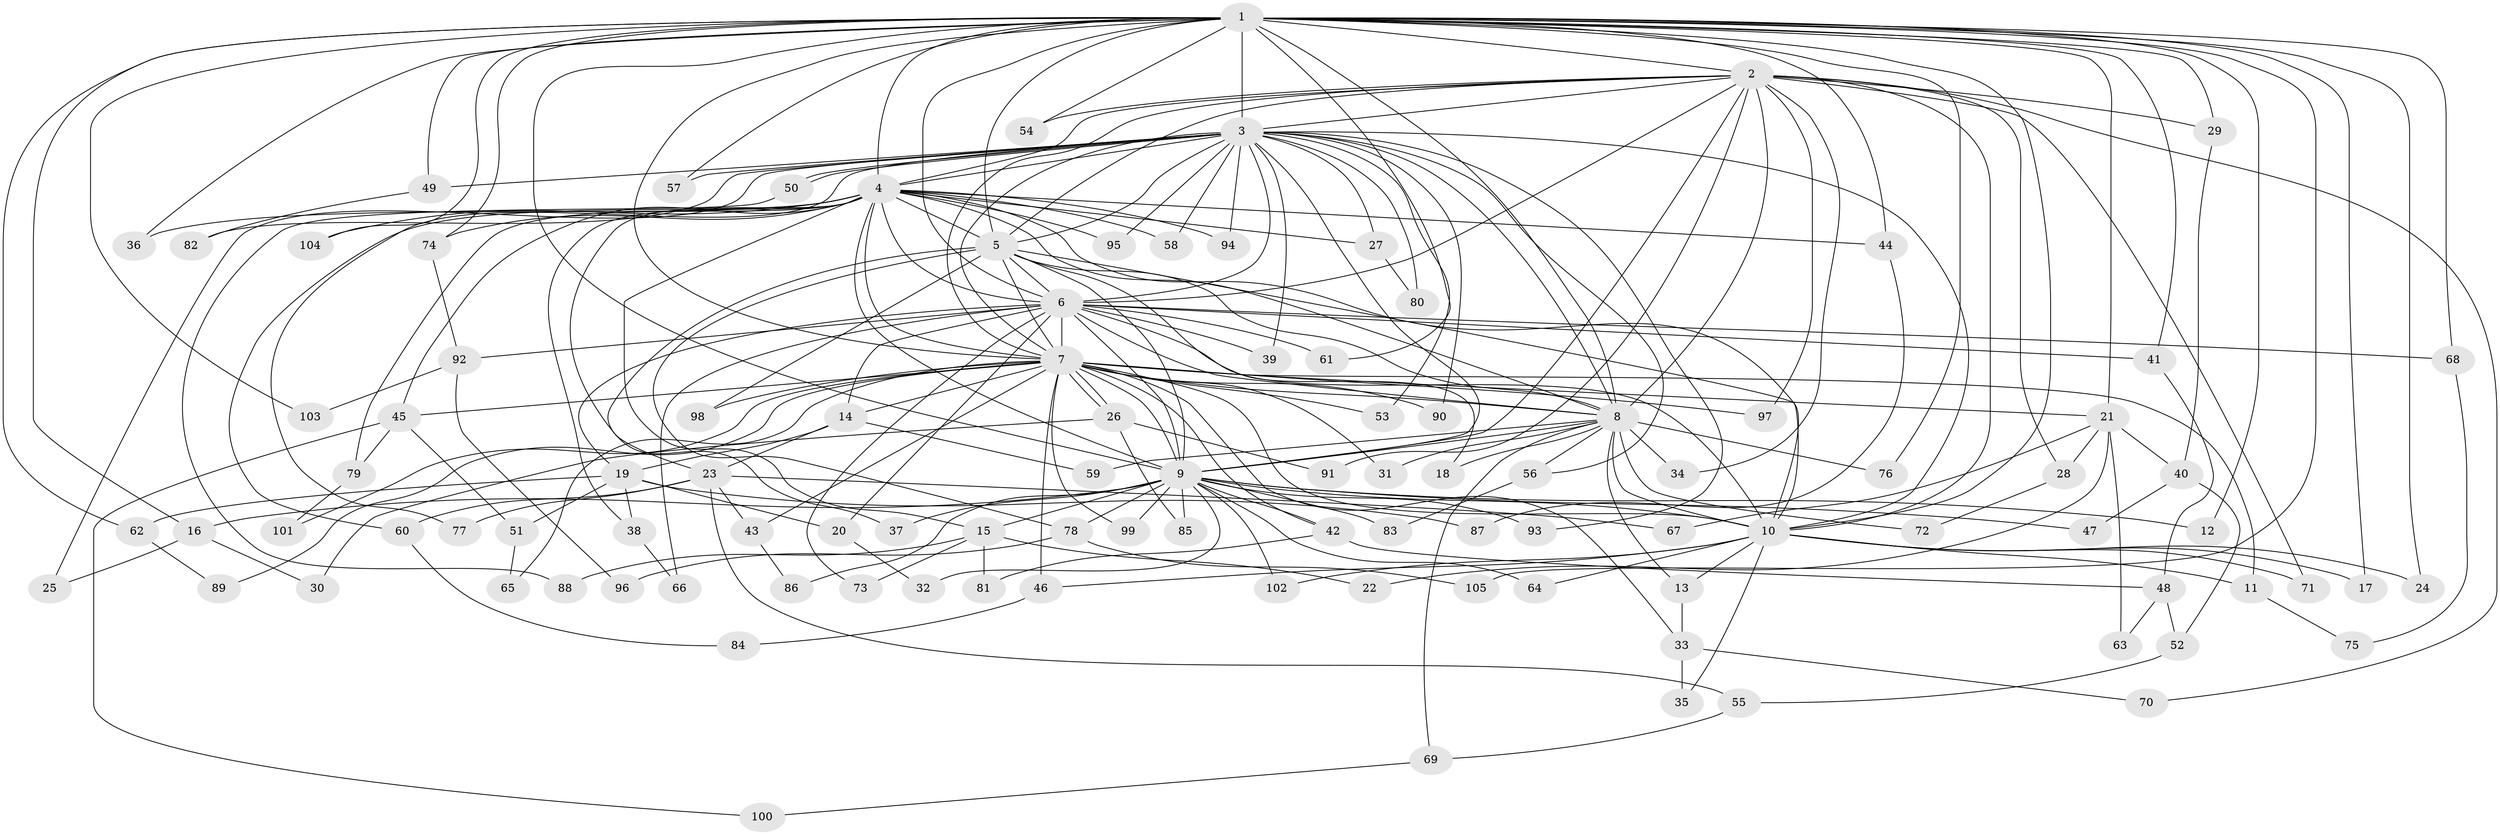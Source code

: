 // coarse degree distribution, {26: 0.0125, 15: 0.025, 22: 0.0125, 27: 0.0125, 21: 0.025, 25: 0.0125, 3: 0.2375, 2: 0.4875, 5: 0.025, 6: 0.0125, 4: 0.1, 8: 0.025, 7: 0.0125}
// Generated by graph-tools (version 1.1) at 2025/23/03/03/25 07:23:43]
// undirected, 105 vertices, 235 edges
graph export_dot {
graph [start="1"]
  node [color=gray90,style=filled];
  1;
  2;
  3;
  4;
  5;
  6;
  7;
  8;
  9;
  10;
  11;
  12;
  13;
  14;
  15;
  16;
  17;
  18;
  19;
  20;
  21;
  22;
  23;
  24;
  25;
  26;
  27;
  28;
  29;
  30;
  31;
  32;
  33;
  34;
  35;
  36;
  37;
  38;
  39;
  40;
  41;
  42;
  43;
  44;
  45;
  46;
  47;
  48;
  49;
  50;
  51;
  52;
  53;
  54;
  55;
  56;
  57;
  58;
  59;
  60;
  61;
  62;
  63;
  64;
  65;
  66;
  67;
  68;
  69;
  70;
  71;
  72;
  73;
  74;
  75;
  76;
  77;
  78;
  79;
  80;
  81;
  82;
  83;
  84;
  85;
  86;
  87;
  88;
  89;
  90;
  91;
  92;
  93;
  94;
  95;
  96;
  97;
  98;
  99;
  100;
  101;
  102;
  103;
  104;
  105;
  1 -- 2;
  1 -- 3;
  1 -- 4;
  1 -- 5;
  1 -- 6;
  1 -- 7;
  1 -- 8;
  1 -- 9;
  1 -- 10;
  1 -- 12;
  1 -- 16;
  1 -- 17;
  1 -- 21;
  1 -- 24;
  1 -- 29;
  1 -- 36;
  1 -- 41;
  1 -- 44;
  1 -- 49;
  1 -- 54;
  1 -- 57;
  1 -- 61;
  1 -- 62;
  1 -- 68;
  1 -- 74;
  1 -- 76;
  1 -- 103;
  1 -- 104;
  1 -- 105;
  2 -- 3;
  2 -- 4;
  2 -- 5;
  2 -- 6;
  2 -- 7;
  2 -- 8;
  2 -- 9;
  2 -- 10;
  2 -- 28;
  2 -- 29;
  2 -- 34;
  2 -- 54;
  2 -- 70;
  2 -- 71;
  2 -- 91;
  2 -- 97;
  3 -- 4;
  3 -- 5;
  3 -- 6;
  3 -- 7;
  3 -- 8;
  3 -- 9;
  3 -- 10;
  3 -- 25;
  3 -- 27;
  3 -- 39;
  3 -- 49;
  3 -- 50;
  3 -- 50;
  3 -- 53;
  3 -- 56;
  3 -- 57;
  3 -- 58;
  3 -- 77;
  3 -- 80;
  3 -- 82;
  3 -- 90;
  3 -- 93;
  3 -- 94;
  3 -- 95;
  4 -- 5;
  4 -- 6;
  4 -- 7;
  4 -- 8;
  4 -- 9;
  4 -- 10;
  4 -- 15;
  4 -- 27;
  4 -- 36;
  4 -- 37;
  4 -- 38;
  4 -- 44;
  4 -- 45;
  4 -- 58;
  4 -- 60;
  4 -- 74;
  4 -- 79;
  4 -- 94;
  4 -- 95;
  4 -- 104;
  5 -- 6;
  5 -- 7;
  5 -- 8;
  5 -- 9;
  5 -- 10;
  5 -- 18;
  5 -- 23;
  5 -- 78;
  5 -- 98;
  6 -- 7;
  6 -- 8;
  6 -- 9;
  6 -- 10;
  6 -- 14;
  6 -- 19;
  6 -- 20;
  6 -- 39;
  6 -- 41;
  6 -- 61;
  6 -- 66;
  6 -- 68;
  6 -- 73;
  6 -- 92;
  7 -- 8;
  7 -- 9;
  7 -- 10;
  7 -- 11;
  7 -- 14;
  7 -- 21;
  7 -- 26;
  7 -- 26;
  7 -- 31;
  7 -- 33;
  7 -- 42;
  7 -- 43;
  7 -- 45;
  7 -- 46;
  7 -- 53;
  7 -- 65;
  7 -- 89;
  7 -- 90;
  7 -- 97;
  7 -- 98;
  7 -- 99;
  7 -- 101;
  8 -- 9;
  8 -- 10;
  8 -- 13;
  8 -- 18;
  8 -- 31;
  8 -- 34;
  8 -- 56;
  8 -- 59;
  8 -- 69;
  8 -- 72;
  8 -- 76;
  9 -- 10;
  9 -- 12;
  9 -- 15;
  9 -- 16;
  9 -- 32;
  9 -- 37;
  9 -- 42;
  9 -- 47;
  9 -- 64;
  9 -- 78;
  9 -- 83;
  9 -- 85;
  9 -- 86;
  9 -- 93;
  9 -- 99;
  9 -- 102;
  10 -- 11;
  10 -- 13;
  10 -- 17;
  10 -- 24;
  10 -- 35;
  10 -- 46;
  10 -- 64;
  10 -- 71;
  10 -- 102;
  11 -- 75;
  13 -- 33;
  14 -- 19;
  14 -- 23;
  14 -- 59;
  15 -- 22;
  15 -- 73;
  15 -- 81;
  15 -- 88;
  16 -- 25;
  16 -- 30;
  19 -- 20;
  19 -- 38;
  19 -- 51;
  19 -- 62;
  19 -- 87;
  20 -- 32;
  21 -- 22;
  21 -- 28;
  21 -- 40;
  21 -- 63;
  21 -- 67;
  23 -- 43;
  23 -- 55;
  23 -- 60;
  23 -- 67;
  23 -- 77;
  26 -- 30;
  26 -- 85;
  26 -- 91;
  27 -- 80;
  28 -- 72;
  29 -- 40;
  33 -- 35;
  33 -- 70;
  38 -- 66;
  40 -- 47;
  40 -- 52;
  41 -- 48;
  42 -- 48;
  42 -- 81;
  43 -- 86;
  44 -- 87;
  45 -- 51;
  45 -- 79;
  45 -- 100;
  46 -- 84;
  48 -- 52;
  48 -- 63;
  49 -- 82;
  50 -- 88;
  51 -- 65;
  52 -- 55;
  55 -- 69;
  56 -- 83;
  60 -- 84;
  62 -- 89;
  68 -- 75;
  69 -- 100;
  74 -- 92;
  78 -- 96;
  78 -- 105;
  79 -- 101;
  92 -- 96;
  92 -- 103;
}
